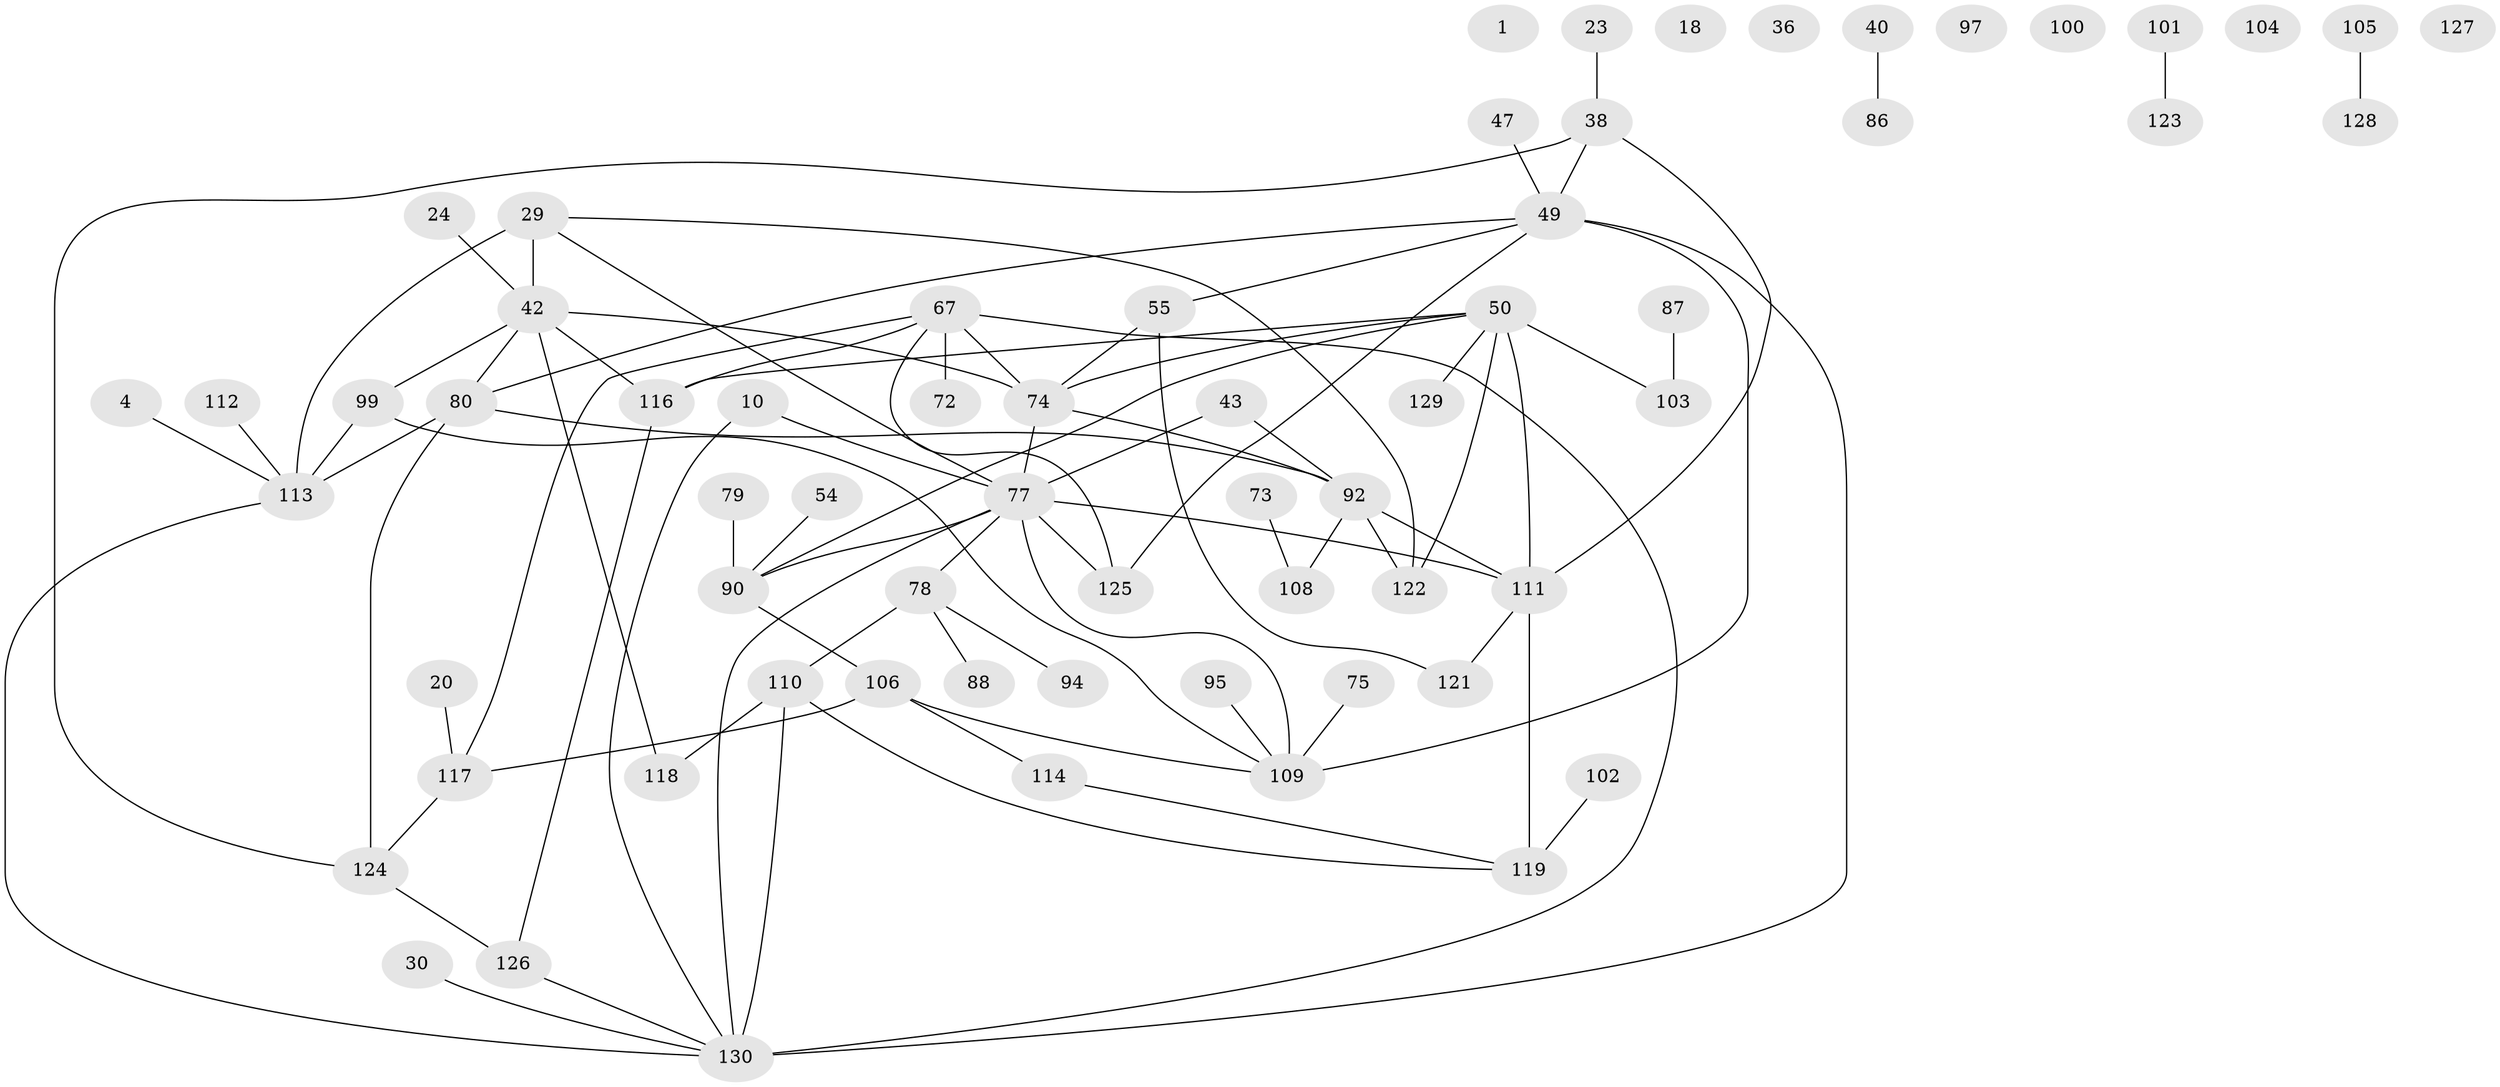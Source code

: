 // original degree distribution, {0: 0.05384615384615385, 3: 0.18461538461538463, 2: 0.2153846153846154, 1: 0.23846153846153847, 6: 0.06153846153846154, 5: 0.05384615384615385, 4: 0.18461538461538463, 8: 0.007692307692307693}
// Generated by graph-tools (version 1.1) at 2025/43/03/04/25 21:43:38]
// undirected, 65 vertices, 87 edges
graph export_dot {
graph [start="1"]
  node [color=gray90,style=filled];
  1;
  4;
  10;
  18;
  20;
  23;
  24;
  29;
  30;
  36;
  38 [super="+17"];
  40;
  42 [super="+14"];
  43;
  47;
  49 [super="+35"];
  50 [super="+44+26"];
  54;
  55;
  67 [super="+32+62"];
  72;
  73;
  74 [super="+7+52"];
  75;
  77 [super="+39+41+25"];
  78 [super="+66+61"];
  79;
  80 [super="+65"];
  86;
  87;
  88;
  90 [super="+45"];
  92 [super="+37+21"];
  94;
  95;
  97;
  99 [super="+93"];
  100;
  101;
  102;
  103 [super="+81"];
  104;
  105;
  106 [super="+11"];
  108;
  109 [super="+96"];
  110 [super="+68"];
  111 [super="+70+56+82"];
  112;
  113 [super="+76+89"];
  114;
  116 [super="+33+115+69"];
  117;
  118;
  119 [super="+71+84"];
  121 [super="+57"];
  122 [super="+5"];
  123 [super="+15"];
  124 [super="+120"];
  125 [super="+63"];
  126 [super="+8"];
  127;
  128;
  129;
  130 [super="+98+107+83+85+91"];
  4 -- 113;
  10 -- 77 [weight=3];
  10 -- 130;
  20 -- 117;
  23 -- 38;
  24 -- 42;
  29 -- 42 [weight=2];
  29 -- 113 [weight=2];
  29 -- 122;
  29 -- 77;
  30 -- 130;
  38 -- 124;
  38 -- 111;
  38 -- 49;
  40 -- 86;
  42 -- 99;
  42 -- 118;
  42 -- 74;
  42 -- 80;
  42 -- 116;
  43 -- 77;
  43 -- 92;
  47 -- 49;
  49 -- 109 [weight=2];
  49 -- 125;
  49 -- 55;
  49 -- 80;
  49 -- 130;
  50 -- 111 [weight=2];
  50 -- 74;
  50 -- 129;
  50 -- 90;
  50 -- 103 [weight=2];
  50 -- 122;
  50 -- 116;
  54 -- 90;
  55 -- 121 [weight=2];
  55 -- 74;
  67 -- 117;
  67 -- 72;
  67 -- 74 [weight=2];
  67 -- 125;
  67 -- 116 [weight=2];
  67 -- 130;
  73 -- 108;
  74 -- 92;
  74 -- 77 [weight=2];
  75 -- 109;
  77 -- 109;
  77 -- 111 [weight=2];
  77 -- 90;
  77 -- 78;
  77 -- 125;
  77 -- 130 [weight=2];
  78 -- 94;
  78 -- 88;
  78 -- 110;
  79 -- 90;
  80 -- 92 [weight=2];
  80 -- 124 [weight=2];
  80 -- 113 [weight=2];
  87 -- 103;
  90 -- 106 [weight=2];
  92 -- 108;
  92 -- 122 [weight=2];
  92 -- 111 [weight=2];
  95 -- 109;
  99 -- 113;
  99 -- 109;
  101 -- 123;
  102 -- 119;
  105 -- 128;
  106 -- 117;
  106 -- 114;
  106 -- 109;
  110 -- 118;
  110 -- 119;
  110 -- 130;
  111 -- 119 [weight=3];
  111 -- 121;
  112 -- 113;
  113 -- 130;
  114 -- 119;
  116 -- 126;
  117 -- 124;
  124 -- 126;
  126 -- 130;
}
